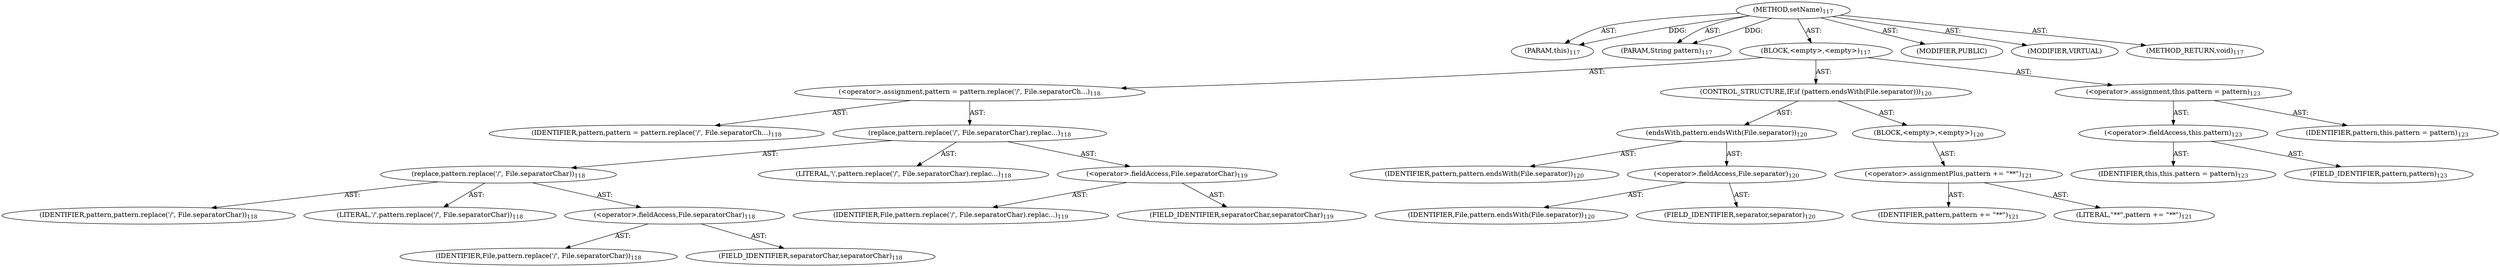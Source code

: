 digraph "setName" {  
"111669149698" [label = <(METHOD,setName)<SUB>117</SUB>> ]
"115964116992" [label = <(PARAM,this)<SUB>117</SUB>> ]
"115964117000" [label = <(PARAM,String pattern)<SUB>117</SUB>> ]
"25769803782" [label = <(BLOCK,&lt;empty&gt;,&lt;empty&gt;)<SUB>117</SUB>> ]
"30064771093" [label = <(&lt;operator&gt;.assignment,pattern = pattern.replace('/', File.separatorCh...)<SUB>118</SUB>> ]
"68719476762" [label = <(IDENTIFIER,pattern,pattern = pattern.replace('/', File.separatorCh...)<SUB>118</SUB>> ]
"30064771094" [label = <(replace,pattern.replace('/', File.separatorChar).replac...)<SUB>118</SUB>> ]
"30064771095" [label = <(replace,pattern.replace('/', File.separatorChar))<SUB>118</SUB>> ]
"68719476763" [label = <(IDENTIFIER,pattern,pattern.replace('/', File.separatorChar))<SUB>118</SUB>> ]
"90194313227" [label = <(LITERAL,'/',pattern.replace('/', File.separatorChar))<SUB>118</SUB>> ]
"30064771096" [label = <(&lt;operator&gt;.fieldAccess,File.separatorChar)<SUB>118</SUB>> ]
"68719476764" [label = <(IDENTIFIER,File,pattern.replace('/', File.separatorChar))<SUB>118</SUB>> ]
"55834574854" [label = <(FIELD_IDENTIFIER,separatorChar,separatorChar)<SUB>118</SUB>> ]
"90194313228" [label = <(LITERAL,'\\',pattern.replace('/', File.separatorChar).replac...)<SUB>118</SUB>> ]
"30064771097" [label = <(&lt;operator&gt;.fieldAccess,File.separatorChar)<SUB>119</SUB>> ]
"68719476765" [label = <(IDENTIFIER,File,pattern.replace('/', File.separatorChar).replac...)<SUB>119</SUB>> ]
"55834574855" [label = <(FIELD_IDENTIFIER,separatorChar,separatorChar)<SUB>119</SUB>> ]
"47244640260" [label = <(CONTROL_STRUCTURE,IF,if (pattern.endsWith(File.separator)))<SUB>120</SUB>> ]
"30064771098" [label = <(endsWith,pattern.endsWith(File.separator))<SUB>120</SUB>> ]
"68719476766" [label = <(IDENTIFIER,pattern,pattern.endsWith(File.separator))<SUB>120</SUB>> ]
"30064771099" [label = <(&lt;operator&gt;.fieldAccess,File.separator)<SUB>120</SUB>> ]
"68719476767" [label = <(IDENTIFIER,File,pattern.endsWith(File.separator))<SUB>120</SUB>> ]
"55834574856" [label = <(FIELD_IDENTIFIER,separator,separator)<SUB>120</SUB>> ]
"25769803783" [label = <(BLOCK,&lt;empty&gt;,&lt;empty&gt;)<SUB>120</SUB>> ]
"30064771100" [label = <(&lt;operator&gt;.assignmentPlus,pattern += &quot;**&quot;)<SUB>121</SUB>> ]
"68719476768" [label = <(IDENTIFIER,pattern,pattern += &quot;**&quot;)<SUB>121</SUB>> ]
"90194313229" [label = <(LITERAL,&quot;**&quot;,pattern += &quot;**&quot;)<SUB>121</SUB>> ]
"30064771101" [label = <(&lt;operator&gt;.assignment,this.pattern = pattern)<SUB>123</SUB>> ]
"30064771102" [label = <(&lt;operator&gt;.fieldAccess,this.pattern)<SUB>123</SUB>> ]
"68719476736" [label = <(IDENTIFIER,this,this.pattern = pattern)<SUB>123</SUB>> ]
"55834574857" [label = <(FIELD_IDENTIFIER,pattern,pattern)<SUB>123</SUB>> ]
"68719476769" [label = <(IDENTIFIER,pattern,this.pattern = pattern)<SUB>123</SUB>> ]
"133143986189" [label = <(MODIFIER,PUBLIC)> ]
"133143986190" [label = <(MODIFIER,VIRTUAL)> ]
"128849018882" [label = <(METHOD_RETURN,void)<SUB>117</SUB>> ]
  "111669149698" -> "115964116992"  [ label = "AST: "] 
  "111669149698" -> "115964117000"  [ label = "AST: "] 
  "111669149698" -> "25769803782"  [ label = "AST: "] 
  "111669149698" -> "133143986189"  [ label = "AST: "] 
  "111669149698" -> "133143986190"  [ label = "AST: "] 
  "111669149698" -> "128849018882"  [ label = "AST: "] 
  "25769803782" -> "30064771093"  [ label = "AST: "] 
  "25769803782" -> "47244640260"  [ label = "AST: "] 
  "25769803782" -> "30064771101"  [ label = "AST: "] 
  "30064771093" -> "68719476762"  [ label = "AST: "] 
  "30064771093" -> "30064771094"  [ label = "AST: "] 
  "30064771094" -> "30064771095"  [ label = "AST: "] 
  "30064771094" -> "90194313228"  [ label = "AST: "] 
  "30064771094" -> "30064771097"  [ label = "AST: "] 
  "30064771095" -> "68719476763"  [ label = "AST: "] 
  "30064771095" -> "90194313227"  [ label = "AST: "] 
  "30064771095" -> "30064771096"  [ label = "AST: "] 
  "30064771096" -> "68719476764"  [ label = "AST: "] 
  "30064771096" -> "55834574854"  [ label = "AST: "] 
  "30064771097" -> "68719476765"  [ label = "AST: "] 
  "30064771097" -> "55834574855"  [ label = "AST: "] 
  "47244640260" -> "30064771098"  [ label = "AST: "] 
  "47244640260" -> "25769803783"  [ label = "AST: "] 
  "30064771098" -> "68719476766"  [ label = "AST: "] 
  "30064771098" -> "30064771099"  [ label = "AST: "] 
  "30064771099" -> "68719476767"  [ label = "AST: "] 
  "30064771099" -> "55834574856"  [ label = "AST: "] 
  "25769803783" -> "30064771100"  [ label = "AST: "] 
  "30064771100" -> "68719476768"  [ label = "AST: "] 
  "30064771100" -> "90194313229"  [ label = "AST: "] 
  "30064771101" -> "30064771102"  [ label = "AST: "] 
  "30064771101" -> "68719476769"  [ label = "AST: "] 
  "30064771102" -> "68719476736"  [ label = "AST: "] 
  "30064771102" -> "55834574857"  [ label = "AST: "] 
  "111669149698" -> "115964116992"  [ label = "DDG: "] 
  "111669149698" -> "115964117000"  [ label = "DDG: "] 
}
